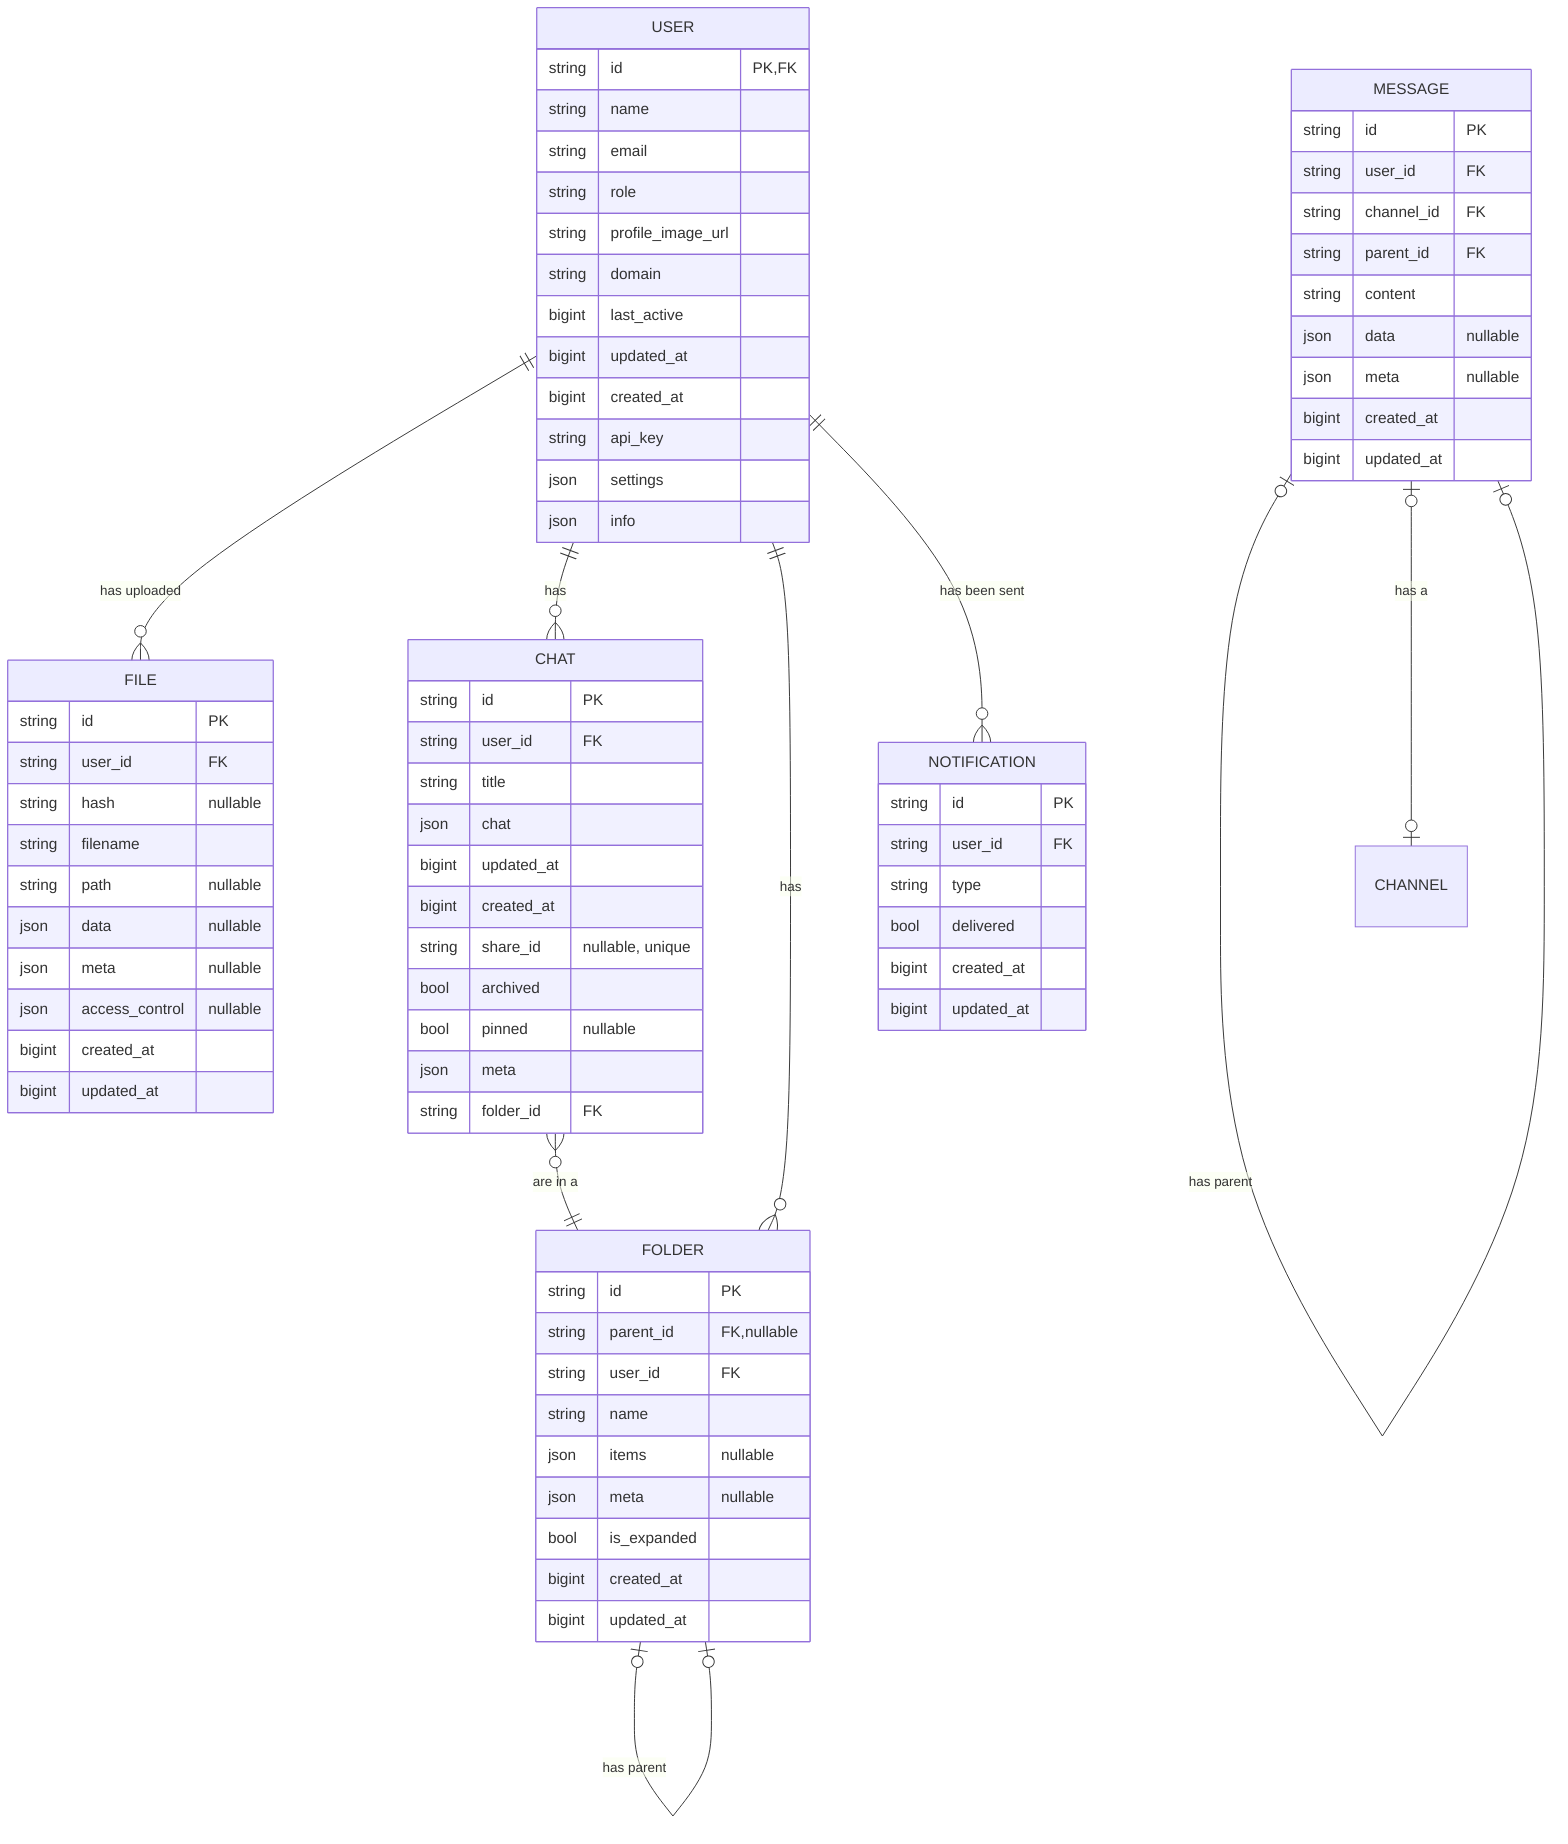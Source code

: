 %% Entity Relational Diagram written in MermaidJS
erDiagram
    USER ||--o{ FILE : "has uploaded"
    USER ||--o{ CHAT : has
    USER ||--o{ FOLDER : has
    USER ||--o{ NOTIFICATION : "has been sent"
    USER {
        string id "PK,FK"
        string name
        string email
        string role
        string profile_image_url
        string domain
        bigint last_active
        bigint updated_at
        bigint created_at
        string api_key
        json settings
        json info
    }
    CHAT {
      string id "PK"
      string user_id "FK"
      string title
      json chat
      bigint updated_at
      bigint created_at
      string share_id "nullable, unique"
      bool archived
      bool pinned "nullable"
      json meta
      string folder_id "FK"
    }
    CHAT }o--|| FOLDER : "are in a"
    FILE {
        string id "PK"
        string user_id "FK"
        string hash "nullable"
        string filename
        string path "nullable"
        json data "nullable"
        json meta "nullable"
        json access_control "nullable"
        bigint created_at
        bigint updated_at
    }
    FOLDER |o--o| FOLDER : "has parent"
    FOLDER {
      string id "PK"
      string parent_id "FK,nullable"
      string user_id "FK"
      string name
      json items "nullable"
      json meta "nullable"
      bool is_expanded
      bigint created_at
      bigint updated_at
    }
    MESSAGE |o--o| MESSAGE : "has parent"
    MESSAGE |o--o| CHANNEL : "has a"
    MESSAGE {
      string id "PK"
      string user_id "FK"
      string channel_id "FK"
      string parent_id "FK"
      string content
      json data "nullable"
      json meta "nullable"
      bigint created_at
      bigint updated_at
    }
    NOTIFICATION {
      string id "PK"
      string user_id "FK"
      string type
      bool delivered
      bigint created_at
      bigint updated_at
    }